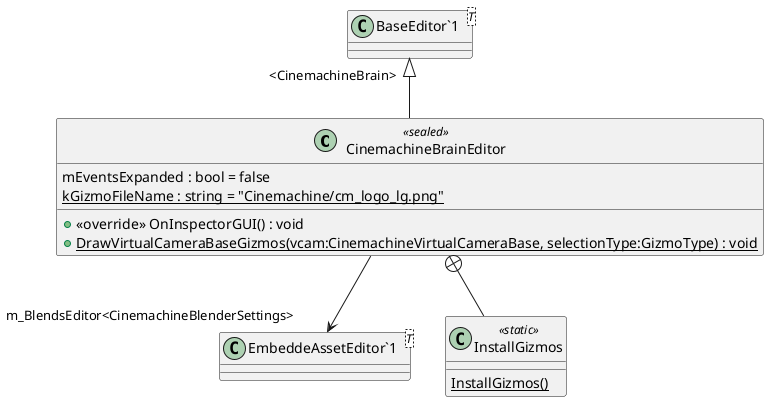 @startuml
class CinemachineBrainEditor <<sealed>> {
    mEventsExpanded : bool = false
    + <<override>> OnInspectorGUI() : void
    + {static} DrawVirtualCameraBaseGizmos(vcam:CinemachineVirtualCameraBase, selectionType:GizmoType) : void
    {static} kGizmoFileName : string = "Cinemachine/cm_logo_lg.png"
}
class "BaseEditor`1"<T> {
}
class "EmbeddeAssetEditor`1"<T> {
}
class InstallGizmos <<static>> {
    {static} InstallGizmos()
}
"BaseEditor`1" "<CinemachineBrain>" <|-- CinemachineBrainEditor
CinemachineBrainEditor --> "m_BlendsEditor<CinemachineBlenderSettings>" "EmbeddeAssetEditor`1"
CinemachineBrainEditor +-- InstallGizmos
@enduml
